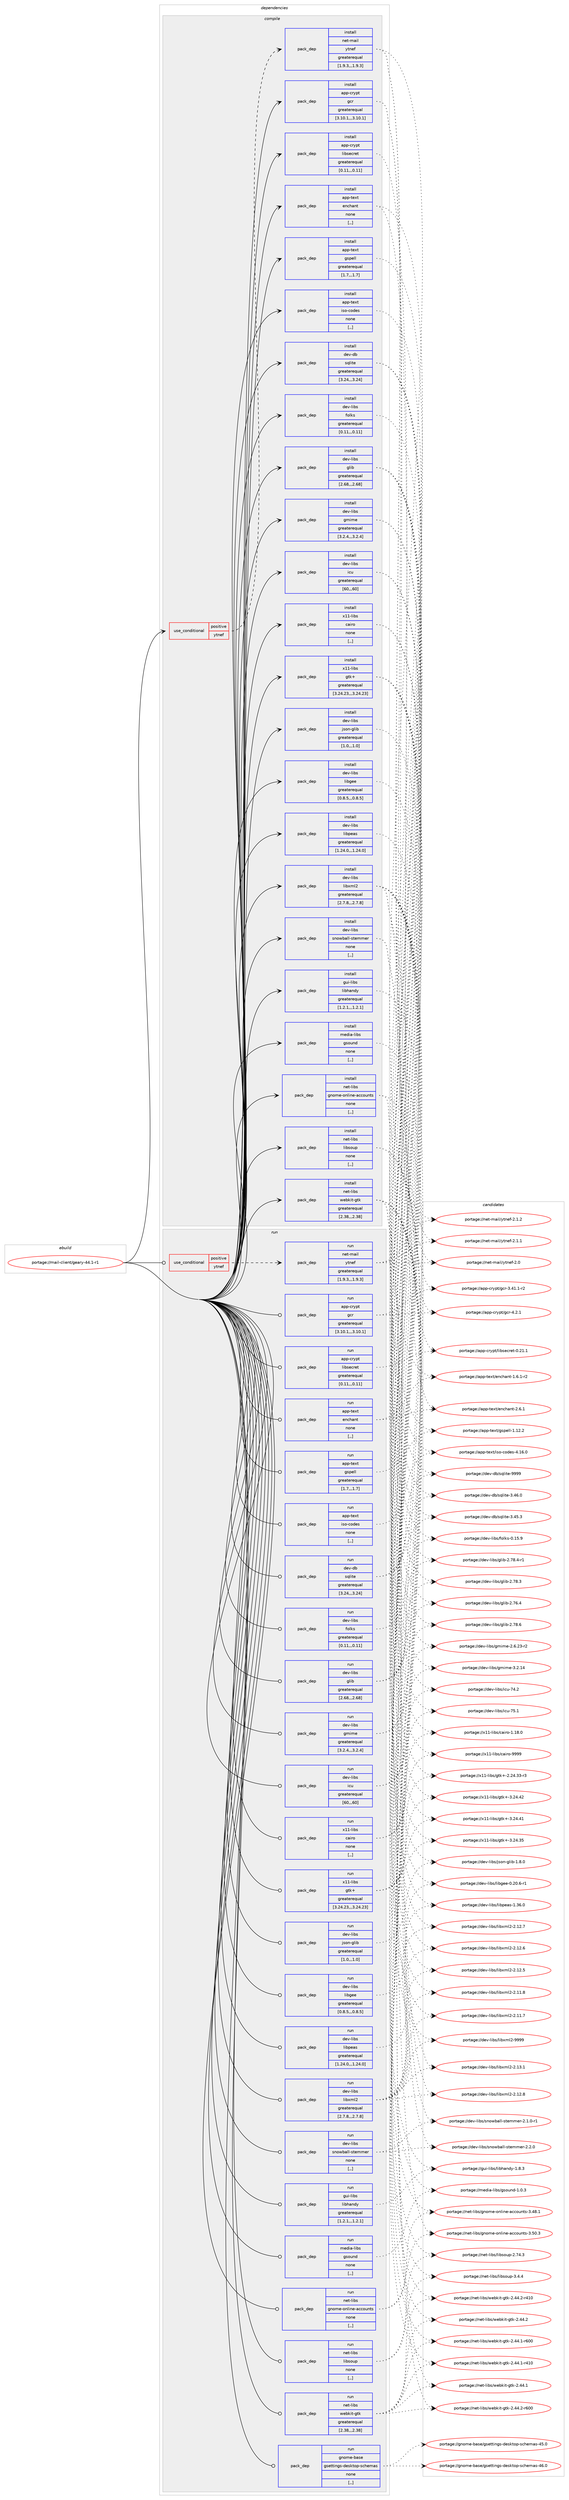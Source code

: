 digraph prolog {

# *************
# Graph options
# *************

newrank=true;
concentrate=true;
compound=true;
graph [rankdir=LR,fontname=Helvetica,fontsize=10,ranksep=1.5];#, ranksep=2.5, nodesep=0.2];
edge  [arrowhead=vee];
node  [fontname=Helvetica,fontsize=10];

# **********
# The ebuild
# **********

subgraph cluster_leftcol {
color=gray;
label=<<i>ebuild</i>>;
id [label="portage://mail-client/geary-44.1-r1", color=red, width=4, href="../mail-client/geary-44.1-r1.svg"];
}

# ****************
# The dependencies
# ****************

subgraph cluster_midcol {
color=gray;
label=<<i>dependencies</i>>;
subgraph cluster_compile {
fillcolor="#eeeeee";
style=filled;
label=<<i>compile</i>>;
subgraph cond69453 {
dependency276670 [label=<<TABLE BORDER="0" CELLBORDER="1" CELLSPACING="0" CELLPADDING="4"><TR><TD ROWSPAN="3" CELLPADDING="10">use_conditional</TD></TR><TR><TD>positive</TD></TR><TR><TD>ytnef</TD></TR></TABLE>>, shape=none, color=red];
subgraph pack204999 {
dependency276671 [label=<<TABLE BORDER="0" CELLBORDER="1" CELLSPACING="0" CELLPADDING="4" WIDTH="220"><TR><TD ROWSPAN="6" CELLPADDING="30">pack_dep</TD></TR><TR><TD WIDTH="110">install</TD></TR><TR><TD>net-mail</TD></TR><TR><TD>ytnef</TD></TR><TR><TD>greaterequal</TD></TR><TR><TD>[1.9.3,,,1.9.3]</TD></TR></TABLE>>, shape=none, color=blue];
}
dependency276670:e -> dependency276671:w [weight=20,style="dashed",arrowhead="vee"];
}
id:e -> dependency276670:w [weight=20,style="solid",arrowhead="vee"];
subgraph pack205000 {
dependency276672 [label=<<TABLE BORDER="0" CELLBORDER="1" CELLSPACING="0" CELLPADDING="4" WIDTH="220"><TR><TD ROWSPAN="6" CELLPADDING="30">pack_dep</TD></TR><TR><TD WIDTH="110">install</TD></TR><TR><TD>app-crypt</TD></TR><TR><TD>gcr</TD></TR><TR><TD>greaterequal</TD></TR><TR><TD>[3.10.1,,,3.10.1]</TD></TR></TABLE>>, shape=none, color=blue];
}
id:e -> dependency276672:w [weight=20,style="solid",arrowhead="vee"];
subgraph pack205001 {
dependency276673 [label=<<TABLE BORDER="0" CELLBORDER="1" CELLSPACING="0" CELLPADDING="4" WIDTH="220"><TR><TD ROWSPAN="6" CELLPADDING="30">pack_dep</TD></TR><TR><TD WIDTH="110">install</TD></TR><TR><TD>app-crypt</TD></TR><TR><TD>libsecret</TD></TR><TR><TD>greaterequal</TD></TR><TR><TD>[0.11,,,0.11]</TD></TR></TABLE>>, shape=none, color=blue];
}
id:e -> dependency276673:w [weight=20,style="solid",arrowhead="vee"];
subgraph pack205002 {
dependency276674 [label=<<TABLE BORDER="0" CELLBORDER="1" CELLSPACING="0" CELLPADDING="4" WIDTH="220"><TR><TD ROWSPAN="6" CELLPADDING="30">pack_dep</TD></TR><TR><TD WIDTH="110">install</TD></TR><TR><TD>app-text</TD></TR><TR><TD>enchant</TD></TR><TR><TD>none</TD></TR><TR><TD>[,,]</TD></TR></TABLE>>, shape=none, color=blue];
}
id:e -> dependency276674:w [weight=20,style="solid",arrowhead="vee"];
subgraph pack205003 {
dependency276675 [label=<<TABLE BORDER="0" CELLBORDER="1" CELLSPACING="0" CELLPADDING="4" WIDTH="220"><TR><TD ROWSPAN="6" CELLPADDING="30">pack_dep</TD></TR><TR><TD WIDTH="110">install</TD></TR><TR><TD>app-text</TD></TR><TR><TD>gspell</TD></TR><TR><TD>greaterequal</TD></TR><TR><TD>[1.7,,,1.7]</TD></TR></TABLE>>, shape=none, color=blue];
}
id:e -> dependency276675:w [weight=20,style="solid",arrowhead="vee"];
subgraph pack205004 {
dependency276676 [label=<<TABLE BORDER="0" CELLBORDER="1" CELLSPACING="0" CELLPADDING="4" WIDTH="220"><TR><TD ROWSPAN="6" CELLPADDING="30">pack_dep</TD></TR><TR><TD WIDTH="110">install</TD></TR><TR><TD>app-text</TD></TR><TR><TD>iso-codes</TD></TR><TR><TD>none</TD></TR><TR><TD>[,,]</TD></TR></TABLE>>, shape=none, color=blue];
}
id:e -> dependency276676:w [weight=20,style="solid",arrowhead="vee"];
subgraph pack205005 {
dependency276677 [label=<<TABLE BORDER="0" CELLBORDER="1" CELLSPACING="0" CELLPADDING="4" WIDTH="220"><TR><TD ROWSPAN="6" CELLPADDING="30">pack_dep</TD></TR><TR><TD WIDTH="110">install</TD></TR><TR><TD>dev-db</TD></TR><TR><TD>sqlite</TD></TR><TR><TD>greaterequal</TD></TR><TR><TD>[3.24,,,3.24]</TD></TR></TABLE>>, shape=none, color=blue];
}
id:e -> dependency276677:w [weight=20,style="solid",arrowhead="vee"];
subgraph pack205006 {
dependency276678 [label=<<TABLE BORDER="0" CELLBORDER="1" CELLSPACING="0" CELLPADDING="4" WIDTH="220"><TR><TD ROWSPAN="6" CELLPADDING="30">pack_dep</TD></TR><TR><TD WIDTH="110">install</TD></TR><TR><TD>dev-libs</TD></TR><TR><TD>folks</TD></TR><TR><TD>greaterequal</TD></TR><TR><TD>[0.11,,,0.11]</TD></TR></TABLE>>, shape=none, color=blue];
}
id:e -> dependency276678:w [weight=20,style="solid",arrowhead="vee"];
subgraph pack205007 {
dependency276679 [label=<<TABLE BORDER="0" CELLBORDER="1" CELLSPACING="0" CELLPADDING="4" WIDTH="220"><TR><TD ROWSPAN="6" CELLPADDING="30">pack_dep</TD></TR><TR><TD WIDTH="110">install</TD></TR><TR><TD>dev-libs</TD></TR><TR><TD>glib</TD></TR><TR><TD>greaterequal</TD></TR><TR><TD>[2.68,,,2.68]</TD></TR></TABLE>>, shape=none, color=blue];
}
id:e -> dependency276679:w [weight=20,style="solid",arrowhead="vee"];
subgraph pack205008 {
dependency276680 [label=<<TABLE BORDER="0" CELLBORDER="1" CELLSPACING="0" CELLPADDING="4" WIDTH="220"><TR><TD ROWSPAN="6" CELLPADDING="30">pack_dep</TD></TR><TR><TD WIDTH="110">install</TD></TR><TR><TD>dev-libs</TD></TR><TR><TD>gmime</TD></TR><TR><TD>greaterequal</TD></TR><TR><TD>[3.2.4,,,3.2.4]</TD></TR></TABLE>>, shape=none, color=blue];
}
id:e -> dependency276680:w [weight=20,style="solid",arrowhead="vee"];
subgraph pack205009 {
dependency276681 [label=<<TABLE BORDER="0" CELLBORDER="1" CELLSPACING="0" CELLPADDING="4" WIDTH="220"><TR><TD ROWSPAN="6" CELLPADDING="30">pack_dep</TD></TR><TR><TD WIDTH="110">install</TD></TR><TR><TD>dev-libs</TD></TR><TR><TD>icu</TD></TR><TR><TD>greaterequal</TD></TR><TR><TD>[60,,,60]</TD></TR></TABLE>>, shape=none, color=blue];
}
id:e -> dependency276681:w [weight=20,style="solid",arrowhead="vee"];
subgraph pack205010 {
dependency276682 [label=<<TABLE BORDER="0" CELLBORDER="1" CELLSPACING="0" CELLPADDING="4" WIDTH="220"><TR><TD ROWSPAN="6" CELLPADDING="30">pack_dep</TD></TR><TR><TD WIDTH="110">install</TD></TR><TR><TD>dev-libs</TD></TR><TR><TD>json-glib</TD></TR><TR><TD>greaterequal</TD></TR><TR><TD>[1.0,,,1.0]</TD></TR></TABLE>>, shape=none, color=blue];
}
id:e -> dependency276682:w [weight=20,style="solid",arrowhead="vee"];
subgraph pack205011 {
dependency276683 [label=<<TABLE BORDER="0" CELLBORDER="1" CELLSPACING="0" CELLPADDING="4" WIDTH="220"><TR><TD ROWSPAN="6" CELLPADDING="30">pack_dep</TD></TR><TR><TD WIDTH="110">install</TD></TR><TR><TD>dev-libs</TD></TR><TR><TD>libgee</TD></TR><TR><TD>greaterequal</TD></TR><TR><TD>[0.8.5,,,0.8.5]</TD></TR></TABLE>>, shape=none, color=blue];
}
id:e -> dependency276683:w [weight=20,style="solid",arrowhead="vee"];
subgraph pack205012 {
dependency276684 [label=<<TABLE BORDER="0" CELLBORDER="1" CELLSPACING="0" CELLPADDING="4" WIDTH="220"><TR><TD ROWSPAN="6" CELLPADDING="30">pack_dep</TD></TR><TR><TD WIDTH="110">install</TD></TR><TR><TD>dev-libs</TD></TR><TR><TD>libpeas</TD></TR><TR><TD>greaterequal</TD></TR><TR><TD>[1.24.0,,,1.24.0]</TD></TR></TABLE>>, shape=none, color=blue];
}
id:e -> dependency276684:w [weight=20,style="solid",arrowhead="vee"];
subgraph pack205013 {
dependency276685 [label=<<TABLE BORDER="0" CELLBORDER="1" CELLSPACING="0" CELLPADDING="4" WIDTH="220"><TR><TD ROWSPAN="6" CELLPADDING="30">pack_dep</TD></TR><TR><TD WIDTH="110">install</TD></TR><TR><TD>dev-libs</TD></TR><TR><TD>libxml2</TD></TR><TR><TD>greaterequal</TD></TR><TR><TD>[2.7.8,,,2.7.8]</TD></TR></TABLE>>, shape=none, color=blue];
}
id:e -> dependency276685:w [weight=20,style="solid",arrowhead="vee"];
subgraph pack205014 {
dependency276686 [label=<<TABLE BORDER="0" CELLBORDER="1" CELLSPACING="0" CELLPADDING="4" WIDTH="220"><TR><TD ROWSPAN="6" CELLPADDING="30">pack_dep</TD></TR><TR><TD WIDTH="110">install</TD></TR><TR><TD>dev-libs</TD></TR><TR><TD>snowball-stemmer</TD></TR><TR><TD>none</TD></TR><TR><TD>[,,]</TD></TR></TABLE>>, shape=none, color=blue];
}
id:e -> dependency276686:w [weight=20,style="solid",arrowhead="vee"];
subgraph pack205015 {
dependency276687 [label=<<TABLE BORDER="0" CELLBORDER="1" CELLSPACING="0" CELLPADDING="4" WIDTH="220"><TR><TD ROWSPAN="6" CELLPADDING="30">pack_dep</TD></TR><TR><TD WIDTH="110">install</TD></TR><TR><TD>gui-libs</TD></TR><TR><TD>libhandy</TD></TR><TR><TD>greaterequal</TD></TR><TR><TD>[1.2.1,,,1.2.1]</TD></TR></TABLE>>, shape=none, color=blue];
}
id:e -> dependency276687:w [weight=20,style="solid",arrowhead="vee"];
subgraph pack205016 {
dependency276688 [label=<<TABLE BORDER="0" CELLBORDER="1" CELLSPACING="0" CELLPADDING="4" WIDTH="220"><TR><TD ROWSPAN="6" CELLPADDING="30">pack_dep</TD></TR><TR><TD WIDTH="110">install</TD></TR><TR><TD>media-libs</TD></TR><TR><TD>gsound</TD></TR><TR><TD>none</TD></TR><TR><TD>[,,]</TD></TR></TABLE>>, shape=none, color=blue];
}
id:e -> dependency276688:w [weight=20,style="solid",arrowhead="vee"];
subgraph pack205017 {
dependency276689 [label=<<TABLE BORDER="0" CELLBORDER="1" CELLSPACING="0" CELLPADDING="4" WIDTH="220"><TR><TD ROWSPAN="6" CELLPADDING="30">pack_dep</TD></TR><TR><TD WIDTH="110">install</TD></TR><TR><TD>net-libs</TD></TR><TR><TD>gnome-online-accounts</TD></TR><TR><TD>none</TD></TR><TR><TD>[,,]</TD></TR></TABLE>>, shape=none, color=blue];
}
id:e -> dependency276689:w [weight=20,style="solid",arrowhead="vee"];
subgraph pack205018 {
dependency276690 [label=<<TABLE BORDER="0" CELLBORDER="1" CELLSPACING="0" CELLPADDING="4" WIDTH="220"><TR><TD ROWSPAN="6" CELLPADDING="30">pack_dep</TD></TR><TR><TD WIDTH="110">install</TD></TR><TR><TD>net-libs</TD></TR><TR><TD>libsoup</TD></TR><TR><TD>none</TD></TR><TR><TD>[,,]</TD></TR></TABLE>>, shape=none, color=blue];
}
id:e -> dependency276690:w [weight=20,style="solid",arrowhead="vee"];
subgraph pack205019 {
dependency276691 [label=<<TABLE BORDER="0" CELLBORDER="1" CELLSPACING="0" CELLPADDING="4" WIDTH="220"><TR><TD ROWSPAN="6" CELLPADDING="30">pack_dep</TD></TR><TR><TD WIDTH="110">install</TD></TR><TR><TD>net-libs</TD></TR><TR><TD>webkit-gtk</TD></TR><TR><TD>greaterequal</TD></TR><TR><TD>[2.38,,,2.38]</TD></TR></TABLE>>, shape=none, color=blue];
}
id:e -> dependency276691:w [weight=20,style="solid",arrowhead="vee"];
subgraph pack205020 {
dependency276692 [label=<<TABLE BORDER="0" CELLBORDER="1" CELLSPACING="0" CELLPADDING="4" WIDTH="220"><TR><TD ROWSPAN="6" CELLPADDING="30">pack_dep</TD></TR><TR><TD WIDTH="110">install</TD></TR><TR><TD>x11-libs</TD></TR><TR><TD>cairo</TD></TR><TR><TD>none</TD></TR><TR><TD>[,,]</TD></TR></TABLE>>, shape=none, color=blue];
}
id:e -> dependency276692:w [weight=20,style="solid",arrowhead="vee"];
subgraph pack205021 {
dependency276693 [label=<<TABLE BORDER="0" CELLBORDER="1" CELLSPACING="0" CELLPADDING="4" WIDTH="220"><TR><TD ROWSPAN="6" CELLPADDING="30">pack_dep</TD></TR><TR><TD WIDTH="110">install</TD></TR><TR><TD>x11-libs</TD></TR><TR><TD>gtk+</TD></TR><TR><TD>greaterequal</TD></TR><TR><TD>[3.24.23,,,3.24.23]</TD></TR></TABLE>>, shape=none, color=blue];
}
id:e -> dependency276693:w [weight=20,style="solid",arrowhead="vee"];
}
subgraph cluster_compileandrun {
fillcolor="#eeeeee";
style=filled;
label=<<i>compile and run</i>>;
}
subgraph cluster_run {
fillcolor="#eeeeee";
style=filled;
label=<<i>run</i>>;
subgraph cond69454 {
dependency276694 [label=<<TABLE BORDER="0" CELLBORDER="1" CELLSPACING="0" CELLPADDING="4"><TR><TD ROWSPAN="3" CELLPADDING="10">use_conditional</TD></TR><TR><TD>positive</TD></TR><TR><TD>ytnef</TD></TR></TABLE>>, shape=none, color=red];
subgraph pack205022 {
dependency276695 [label=<<TABLE BORDER="0" CELLBORDER="1" CELLSPACING="0" CELLPADDING="4" WIDTH="220"><TR><TD ROWSPAN="6" CELLPADDING="30">pack_dep</TD></TR><TR><TD WIDTH="110">run</TD></TR><TR><TD>net-mail</TD></TR><TR><TD>ytnef</TD></TR><TR><TD>greaterequal</TD></TR><TR><TD>[1.9.3,,,1.9.3]</TD></TR></TABLE>>, shape=none, color=blue];
}
dependency276694:e -> dependency276695:w [weight=20,style="dashed",arrowhead="vee"];
}
id:e -> dependency276694:w [weight=20,style="solid",arrowhead="odot"];
subgraph pack205023 {
dependency276696 [label=<<TABLE BORDER="0" CELLBORDER="1" CELLSPACING="0" CELLPADDING="4" WIDTH="220"><TR><TD ROWSPAN="6" CELLPADDING="30">pack_dep</TD></TR><TR><TD WIDTH="110">run</TD></TR><TR><TD>app-crypt</TD></TR><TR><TD>gcr</TD></TR><TR><TD>greaterequal</TD></TR><TR><TD>[3.10.1,,,3.10.1]</TD></TR></TABLE>>, shape=none, color=blue];
}
id:e -> dependency276696:w [weight=20,style="solid",arrowhead="odot"];
subgraph pack205024 {
dependency276697 [label=<<TABLE BORDER="0" CELLBORDER="1" CELLSPACING="0" CELLPADDING="4" WIDTH="220"><TR><TD ROWSPAN="6" CELLPADDING="30">pack_dep</TD></TR><TR><TD WIDTH="110">run</TD></TR><TR><TD>app-crypt</TD></TR><TR><TD>libsecret</TD></TR><TR><TD>greaterequal</TD></TR><TR><TD>[0.11,,,0.11]</TD></TR></TABLE>>, shape=none, color=blue];
}
id:e -> dependency276697:w [weight=20,style="solid",arrowhead="odot"];
subgraph pack205025 {
dependency276698 [label=<<TABLE BORDER="0" CELLBORDER="1" CELLSPACING="0" CELLPADDING="4" WIDTH="220"><TR><TD ROWSPAN="6" CELLPADDING="30">pack_dep</TD></TR><TR><TD WIDTH="110">run</TD></TR><TR><TD>app-text</TD></TR><TR><TD>enchant</TD></TR><TR><TD>none</TD></TR><TR><TD>[,,]</TD></TR></TABLE>>, shape=none, color=blue];
}
id:e -> dependency276698:w [weight=20,style="solid",arrowhead="odot"];
subgraph pack205026 {
dependency276699 [label=<<TABLE BORDER="0" CELLBORDER="1" CELLSPACING="0" CELLPADDING="4" WIDTH="220"><TR><TD ROWSPAN="6" CELLPADDING="30">pack_dep</TD></TR><TR><TD WIDTH="110">run</TD></TR><TR><TD>app-text</TD></TR><TR><TD>gspell</TD></TR><TR><TD>greaterequal</TD></TR><TR><TD>[1.7,,,1.7]</TD></TR></TABLE>>, shape=none, color=blue];
}
id:e -> dependency276699:w [weight=20,style="solid",arrowhead="odot"];
subgraph pack205027 {
dependency276700 [label=<<TABLE BORDER="0" CELLBORDER="1" CELLSPACING="0" CELLPADDING="4" WIDTH="220"><TR><TD ROWSPAN="6" CELLPADDING="30">pack_dep</TD></TR><TR><TD WIDTH="110">run</TD></TR><TR><TD>app-text</TD></TR><TR><TD>iso-codes</TD></TR><TR><TD>none</TD></TR><TR><TD>[,,]</TD></TR></TABLE>>, shape=none, color=blue];
}
id:e -> dependency276700:w [weight=20,style="solid",arrowhead="odot"];
subgraph pack205028 {
dependency276701 [label=<<TABLE BORDER="0" CELLBORDER="1" CELLSPACING="0" CELLPADDING="4" WIDTH="220"><TR><TD ROWSPAN="6" CELLPADDING="30">pack_dep</TD></TR><TR><TD WIDTH="110">run</TD></TR><TR><TD>dev-db</TD></TR><TR><TD>sqlite</TD></TR><TR><TD>greaterequal</TD></TR><TR><TD>[3.24,,,3.24]</TD></TR></TABLE>>, shape=none, color=blue];
}
id:e -> dependency276701:w [weight=20,style="solid",arrowhead="odot"];
subgraph pack205029 {
dependency276702 [label=<<TABLE BORDER="0" CELLBORDER="1" CELLSPACING="0" CELLPADDING="4" WIDTH="220"><TR><TD ROWSPAN="6" CELLPADDING="30">pack_dep</TD></TR><TR><TD WIDTH="110">run</TD></TR><TR><TD>dev-libs</TD></TR><TR><TD>folks</TD></TR><TR><TD>greaterequal</TD></TR><TR><TD>[0.11,,,0.11]</TD></TR></TABLE>>, shape=none, color=blue];
}
id:e -> dependency276702:w [weight=20,style="solid",arrowhead="odot"];
subgraph pack205030 {
dependency276703 [label=<<TABLE BORDER="0" CELLBORDER="1" CELLSPACING="0" CELLPADDING="4" WIDTH="220"><TR><TD ROWSPAN="6" CELLPADDING="30">pack_dep</TD></TR><TR><TD WIDTH="110">run</TD></TR><TR><TD>dev-libs</TD></TR><TR><TD>glib</TD></TR><TR><TD>greaterequal</TD></TR><TR><TD>[2.68,,,2.68]</TD></TR></TABLE>>, shape=none, color=blue];
}
id:e -> dependency276703:w [weight=20,style="solid",arrowhead="odot"];
subgraph pack205031 {
dependency276704 [label=<<TABLE BORDER="0" CELLBORDER="1" CELLSPACING="0" CELLPADDING="4" WIDTH="220"><TR><TD ROWSPAN="6" CELLPADDING="30">pack_dep</TD></TR><TR><TD WIDTH="110">run</TD></TR><TR><TD>dev-libs</TD></TR><TR><TD>gmime</TD></TR><TR><TD>greaterequal</TD></TR><TR><TD>[3.2.4,,,3.2.4]</TD></TR></TABLE>>, shape=none, color=blue];
}
id:e -> dependency276704:w [weight=20,style="solid",arrowhead="odot"];
subgraph pack205032 {
dependency276705 [label=<<TABLE BORDER="0" CELLBORDER="1" CELLSPACING="0" CELLPADDING="4" WIDTH="220"><TR><TD ROWSPAN="6" CELLPADDING="30">pack_dep</TD></TR><TR><TD WIDTH="110">run</TD></TR><TR><TD>dev-libs</TD></TR><TR><TD>icu</TD></TR><TR><TD>greaterequal</TD></TR><TR><TD>[60,,,60]</TD></TR></TABLE>>, shape=none, color=blue];
}
id:e -> dependency276705:w [weight=20,style="solid",arrowhead="odot"];
subgraph pack205033 {
dependency276706 [label=<<TABLE BORDER="0" CELLBORDER="1" CELLSPACING="0" CELLPADDING="4" WIDTH="220"><TR><TD ROWSPAN="6" CELLPADDING="30">pack_dep</TD></TR><TR><TD WIDTH="110">run</TD></TR><TR><TD>dev-libs</TD></TR><TR><TD>json-glib</TD></TR><TR><TD>greaterequal</TD></TR><TR><TD>[1.0,,,1.0]</TD></TR></TABLE>>, shape=none, color=blue];
}
id:e -> dependency276706:w [weight=20,style="solid",arrowhead="odot"];
subgraph pack205034 {
dependency276707 [label=<<TABLE BORDER="0" CELLBORDER="1" CELLSPACING="0" CELLPADDING="4" WIDTH="220"><TR><TD ROWSPAN="6" CELLPADDING="30">pack_dep</TD></TR><TR><TD WIDTH="110">run</TD></TR><TR><TD>dev-libs</TD></TR><TR><TD>libgee</TD></TR><TR><TD>greaterequal</TD></TR><TR><TD>[0.8.5,,,0.8.5]</TD></TR></TABLE>>, shape=none, color=blue];
}
id:e -> dependency276707:w [weight=20,style="solid",arrowhead="odot"];
subgraph pack205035 {
dependency276708 [label=<<TABLE BORDER="0" CELLBORDER="1" CELLSPACING="0" CELLPADDING="4" WIDTH="220"><TR><TD ROWSPAN="6" CELLPADDING="30">pack_dep</TD></TR><TR><TD WIDTH="110">run</TD></TR><TR><TD>dev-libs</TD></TR><TR><TD>libpeas</TD></TR><TR><TD>greaterequal</TD></TR><TR><TD>[1.24.0,,,1.24.0]</TD></TR></TABLE>>, shape=none, color=blue];
}
id:e -> dependency276708:w [weight=20,style="solid",arrowhead="odot"];
subgraph pack205036 {
dependency276709 [label=<<TABLE BORDER="0" CELLBORDER="1" CELLSPACING="0" CELLPADDING="4" WIDTH="220"><TR><TD ROWSPAN="6" CELLPADDING="30">pack_dep</TD></TR><TR><TD WIDTH="110">run</TD></TR><TR><TD>dev-libs</TD></TR><TR><TD>libxml2</TD></TR><TR><TD>greaterequal</TD></TR><TR><TD>[2.7.8,,,2.7.8]</TD></TR></TABLE>>, shape=none, color=blue];
}
id:e -> dependency276709:w [weight=20,style="solid",arrowhead="odot"];
subgraph pack205037 {
dependency276710 [label=<<TABLE BORDER="0" CELLBORDER="1" CELLSPACING="0" CELLPADDING="4" WIDTH="220"><TR><TD ROWSPAN="6" CELLPADDING="30">pack_dep</TD></TR><TR><TD WIDTH="110">run</TD></TR><TR><TD>dev-libs</TD></TR><TR><TD>snowball-stemmer</TD></TR><TR><TD>none</TD></TR><TR><TD>[,,]</TD></TR></TABLE>>, shape=none, color=blue];
}
id:e -> dependency276710:w [weight=20,style="solid",arrowhead="odot"];
subgraph pack205038 {
dependency276711 [label=<<TABLE BORDER="0" CELLBORDER="1" CELLSPACING="0" CELLPADDING="4" WIDTH="220"><TR><TD ROWSPAN="6" CELLPADDING="30">pack_dep</TD></TR><TR><TD WIDTH="110">run</TD></TR><TR><TD>gnome-base</TD></TR><TR><TD>gsettings-desktop-schemas</TD></TR><TR><TD>none</TD></TR><TR><TD>[,,]</TD></TR></TABLE>>, shape=none, color=blue];
}
id:e -> dependency276711:w [weight=20,style="solid",arrowhead="odot"];
subgraph pack205039 {
dependency276712 [label=<<TABLE BORDER="0" CELLBORDER="1" CELLSPACING="0" CELLPADDING="4" WIDTH="220"><TR><TD ROWSPAN="6" CELLPADDING="30">pack_dep</TD></TR><TR><TD WIDTH="110">run</TD></TR><TR><TD>gui-libs</TD></TR><TR><TD>libhandy</TD></TR><TR><TD>greaterequal</TD></TR><TR><TD>[1.2.1,,,1.2.1]</TD></TR></TABLE>>, shape=none, color=blue];
}
id:e -> dependency276712:w [weight=20,style="solid",arrowhead="odot"];
subgraph pack205040 {
dependency276713 [label=<<TABLE BORDER="0" CELLBORDER="1" CELLSPACING="0" CELLPADDING="4" WIDTH="220"><TR><TD ROWSPAN="6" CELLPADDING="30">pack_dep</TD></TR><TR><TD WIDTH="110">run</TD></TR><TR><TD>media-libs</TD></TR><TR><TD>gsound</TD></TR><TR><TD>none</TD></TR><TR><TD>[,,]</TD></TR></TABLE>>, shape=none, color=blue];
}
id:e -> dependency276713:w [weight=20,style="solid",arrowhead="odot"];
subgraph pack205041 {
dependency276714 [label=<<TABLE BORDER="0" CELLBORDER="1" CELLSPACING="0" CELLPADDING="4" WIDTH="220"><TR><TD ROWSPAN="6" CELLPADDING="30">pack_dep</TD></TR><TR><TD WIDTH="110">run</TD></TR><TR><TD>net-libs</TD></TR><TR><TD>gnome-online-accounts</TD></TR><TR><TD>none</TD></TR><TR><TD>[,,]</TD></TR></TABLE>>, shape=none, color=blue];
}
id:e -> dependency276714:w [weight=20,style="solid",arrowhead="odot"];
subgraph pack205042 {
dependency276715 [label=<<TABLE BORDER="0" CELLBORDER="1" CELLSPACING="0" CELLPADDING="4" WIDTH="220"><TR><TD ROWSPAN="6" CELLPADDING="30">pack_dep</TD></TR><TR><TD WIDTH="110">run</TD></TR><TR><TD>net-libs</TD></TR><TR><TD>libsoup</TD></TR><TR><TD>none</TD></TR><TR><TD>[,,]</TD></TR></TABLE>>, shape=none, color=blue];
}
id:e -> dependency276715:w [weight=20,style="solid",arrowhead="odot"];
subgraph pack205043 {
dependency276716 [label=<<TABLE BORDER="0" CELLBORDER="1" CELLSPACING="0" CELLPADDING="4" WIDTH="220"><TR><TD ROWSPAN="6" CELLPADDING="30">pack_dep</TD></TR><TR><TD WIDTH="110">run</TD></TR><TR><TD>net-libs</TD></TR><TR><TD>webkit-gtk</TD></TR><TR><TD>greaterequal</TD></TR><TR><TD>[2.38,,,2.38]</TD></TR></TABLE>>, shape=none, color=blue];
}
id:e -> dependency276716:w [weight=20,style="solid",arrowhead="odot"];
subgraph pack205044 {
dependency276717 [label=<<TABLE BORDER="0" CELLBORDER="1" CELLSPACING="0" CELLPADDING="4" WIDTH="220"><TR><TD ROWSPAN="6" CELLPADDING="30">pack_dep</TD></TR><TR><TD WIDTH="110">run</TD></TR><TR><TD>x11-libs</TD></TR><TR><TD>cairo</TD></TR><TR><TD>none</TD></TR><TR><TD>[,,]</TD></TR></TABLE>>, shape=none, color=blue];
}
id:e -> dependency276717:w [weight=20,style="solid",arrowhead="odot"];
subgraph pack205045 {
dependency276718 [label=<<TABLE BORDER="0" CELLBORDER="1" CELLSPACING="0" CELLPADDING="4" WIDTH="220"><TR><TD ROWSPAN="6" CELLPADDING="30">pack_dep</TD></TR><TR><TD WIDTH="110">run</TD></TR><TR><TD>x11-libs</TD></TR><TR><TD>gtk+</TD></TR><TR><TD>greaterequal</TD></TR><TR><TD>[3.24.23,,,3.24.23]</TD></TR></TABLE>>, shape=none, color=blue];
}
id:e -> dependency276718:w [weight=20,style="solid",arrowhead="odot"];
}
}

# **************
# The candidates
# **************

subgraph cluster_choices {
rank=same;
color=gray;
label=<<i>candidates</i>>;

subgraph choice204999 {
color=black;
nodesep=1;
choice110101116451099710510847121116110101102455046494650 [label="portage://net-mail/ytnef-2.1.2", color=red, width=4,href="../net-mail/ytnef-2.1.2.svg"];
choice110101116451099710510847121116110101102455046494649 [label="portage://net-mail/ytnef-2.1.1", color=red, width=4,href="../net-mail/ytnef-2.1.1.svg"];
choice11010111645109971051084712111611010110245504648 [label="portage://net-mail/ytnef-2.0", color=red, width=4,href="../net-mail/ytnef-2.0.svg"];
dependency276671:e -> choice110101116451099710510847121116110101102455046494650:w [style=dotted,weight="100"];
dependency276671:e -> choice110101116451099710510847121116110101102455046494649:w [style=dotted,weight="100"];
dependency276671:e -> choice11010111645109971051084712111611010110245504648:w [style=dotted,weight="100"];
}
subgraph choice205000 {
color=black;
nodesep=1;
choice9711211245991141211121164710399114455246504649 [label="portage://app-crypt/gcr-4.2.1", color=red, width=4,href="../app-crypt/gcr-4.2.1.svg"];
choice9711211245991141211121164710399114455146524946494511450 [label="portage://app-crypt/gcr-3.41.1-r2", color=red, width=4,href="../app-crypt/gcr-3.41.1-r2.svg"];
dependency276672:e -> choice9711211245991141211121164710399114455246504649:w [style=dotted,weight="100"];
dependency276672:e -> choice9711211245991141211121164710399114455146524946494511450:w [style=dotted,weight="100"];
}
subgraph choice205001 {
color=black;
nodesep=1;
choice97112112459911412111211647108105981151019911410111645484650494649 [label="portage://app-crypt/libsecret-0.21.1", color=red, width=4,href="../app-crypt/libsecret-0.21.1.svg"];
dependency276673:e -> choice97112112459911412111211647108105981151019911410111645484650494649:w [style=dotted,weight="100"];
}
subgraph choice205002 {
color=black;
nodesep=1;
choice9711211245116101120116471011109910497110116455046544649 [label="portage://app-text/enchant-2.6.1", color=red, width=4,href="../app-text/enchant-2.6.1.svg"];
choice97112112451161011201164710111099104971101164549465446494511450 [label="portage://app-text/enchant-1.6.1-r2", color=red, width=4,href="../app-text/enchant-1.6.1-r2.svg"];
dependency276674:e -> choice9711211245116101120116471011109910497110116455046544649:w [style=dotted,weight="100"];
dependency276674:e -> choice97112112451161011201164710111099104971101164549465446494511450:w [style=dotted,weight="100"];
}
subgraph choice205003 {
color=black;
nodesep=1;
choice97112112451161011201164710311511210110810845494649504650 [label="portage://app-text/gspell-1.12.2", color=red, width=4,href="../app-text/gspell-1.12.2.svg"];
dependency276675:e -> choice97112112451161011201164710311511210110810845494649504650:w [style=dotted,weight="100"];
}
subgraph choice205004 {
color=black;
nodesep=1;
choice971121124511610112011647105115111459911110010111545524649544648 [label="portage://app-text/iso-codes-4.16.0", color=red, width=4,href="../app-text/iso-codes-4.16.0.svg"];
dependency276676:e -> choice971121124511610112011647105115111459911110010111545524649544648:w [style=dotted,weight="100"];
}
subgraph choice205005 {
color=black;
nodesep=1;
choice1001011184510098471151131081051161014557575757 [label="portage://dev-db/sqlite-9999", color=red, width=4,href="../dev-db/sqlite-9999.svg"];
choice10010111845100984711511310810511610145514652544648 [label="portage://dev-db/sqlite-3.46.0", color=red, width=4,href="../dev-db/sqlite-3.46.0.svg"];
choice10010111845100984711511310810511610145514652534651 [label="portage://dev-db/sqlite-3.45.3", color=red, width=4,href="../dev-db/sqlite-3.45.3.svg"];
dependency276677:e -> choice1001011184510098471151131081051161014557575757:w [style=dotted,weight="100"];
dependency276677:e -> choice10010111845100984711511310810511610145514652544648:w [style=dotted,weight="100"];
dependency276677:e -> choice10010111845100984711511310810511610145514652534651:w [style=dotted,weight="100"];
}
subgraph choice205006 {
color=black;
nodesep=1;
choice10010111845108105981154710211110810711545484649534657 [label="portage://dev-libs/folks-0.15.9", color=red, width=4,href="../dev-libs/folks-0.15.9.svg"];
dependency276678:e -> choice10010111845108105981154710211110810711545484649534657:w [style=dotted,weight="100"];
}
subgraph choice205007 {
color=black;
nodesep=1;
choice1001011184510810598115471031081059845504655564654 [label="portage://dev-libs/glib-2.78.6", color=red, width=4,href="../dev-libs/glib-2.78.6.svg"];
choice10010111845108105981154710310810598455046555646524511449 [label="portage://dev-libs/glib-2.78.4-r1", color=red, width=4,href="../dev-libs/glib-2.78.4-r1.svg"];
choice1001011184510810598115471031081059845504655564651 [label="portage://dev-libs/glib-2.78.3", color=red, width=4,href="../dev-libs/glib-2.78.3.svg"];
choice1001011184510810598115471031081059845504655544652 [label="portage://dev-libs/glib-2.76.4", color=red, width=4,href="../dev-libs/glib-2.76.4.svg"];
dependency276679:e -> choice1001011184510810598115471031081059845504655564654:w [style=dotted,weight="100"];
dependency276679:e -> choice10010111845108105981154710310810598455046555646524511449:w [style=dotted,weight="100"];
dependency276679:e -> choice1001011184510810598115471031081059845504655564651:w [style=dotted,weight="100"];
dependency276679:e -> choice1001011184510810598115471031081059845504655544652:w [style=dotted,weight="100"];
}
subgraph choice205008 {
color=black;
nodesep=1;
choice10010111845108105981154710310910510910145514650464952 [label="portage://dev-libs/gmime-3.2.14", color=red, width=4,href="../dev-libs/gmime-3.2.14.svg"];
choice100101118451081059811547103109105109101455046544650514511450 [label="portage://dev-libs/gmime-2.6.23-r2", color=red, width=4,href="../dev-libs/gmime-2.6.23-r2.svg"];
dependency276680:e -> choice10010111845108105981154710310910510910145514650464952:w [style=dotted,weight="100"];
dependency276680:e -> choice100101118451081059811547103109105109101455046544650514511450:w [style=dotted,weight="100"];
}
subgraph choice205009 {
color=black;
nodesep=1;
choice100101118451081059811547105991174555534649 [label="portage://dev-libs/icu-75.1", color=red, width=4,href="../dev-libs/icu-75.1.svg"];
choice100101118451081059811547105991174555524650 [label="portage://dev-libs/icu-74.2", color=red, width=4,href="../dev-libs/icu-74.2.svg"];
dependency276681:e -> choice100101118451081059811547105991174555534649:w [style=dotted,weight="100"];
dependency276681:e -> choice100101118451081059811547105991174555524650:w [style=dotted,weight="100"];
}
subgraph choice205010 {
color=black;
nodesep=1;
choice1001011184510810598115471061151111104510310810598454946564648 [label="portage://dev-libs/json-glib-1.8.0", color=red, width=4,href="../dev-libs/json-glib-1.8.0.svg"];
dependency276682:e -> choice1001011184510810598115471061151111104510310810598454946564648:w [style=dotted,weight="100"];
}
subgraph choice205011 {
color=black;
nodesep=1;
choice10010111845108105981154710810598103101101454846504846544511449 [label="portage://dev-libs/libgee-0.20.6-r1", color=red, width=4,href="../dev-libs/libgee-0.20.6-r1.svg"];
dependency276683:e -> choice10010111845108105981154710810598103101101454846504846544511449:w [style=dotted,weight="100"];
}
subgraph choice205012 {
color=black;
nodesep=1;
choice100101118451081059811547108105981121019711545494651544648 [label="portage://dev-libs/libpeas-1.36.0", color=red, width=4,href="../dev-libs/libpeas-1.36.0.svg"];
dependency276684:e -> choice100101118451081059811547108105981121019711545494651544648:w [style=dotted,weight="100"];
}
subgraph choice205013 {
color=black;
nodesep=1;
choice10010111845108105981154710810598120109108504557575757 [label="portage://dev-libs/libxml2-9999", color=red, width=4,href="../dev-libs/libxml2-9999.svg"];
choice100101118451081059811547108105981201091085045504649514649 [label="portage://dev-libs/libxml2-2.13.1", color=red, width=4,href="../dev-libs/libxml2-2.13.1.svg"];
choice100101118451081059811547108105981201091085045504649504656 [label="portage://dev-libs/libxml2-2.12.8", color=red, width=4,href="../dev-libs/libxml2-2.12.8.svg"];
choice100101118451081059811547108105981201091085045504649504655 [label="portage://dev-libs/libxml2-2.12.7", color=red, width=4,href="../dev-libs/libxml2-2.12.7.svg"];
choice100101118451081059811547108105981201091085045504649504654 [label="portage://dev-libs/libxml2-2.12.6", color=red, width=4,href="../dev-libs/libxml2-2.12.6.svg"];
choice100101118451081059811547108105981201091085045504649504653 [label="portage://dev-libs/libxml2-2.12.5", color=red, width=4,href="../dev-libs/libxml2-2.12.5.svg"];
choice100101118451081059811547108105981201091085045504649494656 [label="portage://dev-libs/libxml2-2.11.8", color=red, width=4,href="../dev-libs/libxml2-2.11.8.svg"];
choice100101118451081059811547108105981201091085045504649494655 [label="portage://dev-libs/libxml2-2.11.7", color=red, width=4,href="../dev-libs/libxml2-2.11.7.svg"];
dependency276685:e -> choice10010111845108105981154710810598120109108504557575757:w [style=dotted,weight="100"];
dependency276685:e -> choice100101118451081059811547108105981201091085045504649514649:w [style=dotted,weight="100"];
dependency276685:e -> choice100101118451081059811547108105981201091085045504649504656:w [style=dotted,weight="100"];
dependency276685:e -> choice100101118451081059811547108105981201091085045504649504655:w [style=dotted,weight="100"];
dependency276685:e -> choice100101118451081059811547108105981201091085045504649504654:w [style=dotted,weight="100"];
dependency276685:e -> choice100101118451081059811547108105981201091085045504649504653:w [style=dotted,weight="100"];
dependency276685:e -> choice100101118451081059811547108105981201091085045504649494656:w [style=dotted,weight="100"];
dependency276685:e -> choice100101118451081059811547108105981201091085045504649494655:w [style=dotted,weight="100"];
}
subgraph choice205014 {
color=black;
nodesep=1;
choice100101118451081059811547115110111119989710810845115116101109109101114455046504648 [label="portage://dev-libs/snowball-stemmer-2.2.0", color=red, width=4,href="../dev-libs/snowball-stemmer-2.2.0.svg"];
choice1001011184510810598115471151101111199897108108451151161011091091011144550464946484511449 [label="portage://dev-libs/snowball-stemmer-2.1.0-r1", color=red, width=4,href="../dev-libs/snowball-stemmer-2.1.0-r1.svg"];
dependency276686:e -> choice100101118451081059811547115110111119989710810845115116101109109101114455046504648:w [style=dotted,weight="100"];
dependency276686:e -> choice1001011184510810598115471151101111199897108108451151161011091091011144550464946484511449:w [style=dotted,weight="100"];
}
subgraph choice205015 {
color=black;
nodesep=1;
choice1031171054510810598115471081059810497110100121454946564651 [label="portage://gui-libs/libhandy-1.8.3", color=red, width=4,href="../gui-libs/libhandy-1.8.3.svg"];
dependency276687:e -> choice1031171054510810598115471081059810497110100121454946564651:w [style=dotted,weight="100"];
}
subgraph choice205016 {
color=black;
nodesep=1;
choice10910110010597451081059811547103115111117110100454946484651 [label="portage://media-libs/gsound-1.0.3", color=red, width=4,href="../media-libs/gsound-1.0.3.svg"];
dependency276688:e -> choice10910110010597451081059811547103115111117110100454946484651:w [style=dotted,weight="100"];
}
subgraph choice205017 {
color=black;
nodesep=1;
choice110101116451081059811547103110111109101451111101081051101014597999911111711011611545514653484651 [label="portage://net-libs/gnome-online-accounts-3.50.3", color=red, width=4,href="../net-libs/gnome-online-accounts-3.50.3.svg"];
choice110101116451081059811547103110111109101451111101081051101014597999911111711011611545514652564649 [label="portage://net-libs/gnome-online-accounts-3.48.1", color=red, width=4,href="../net-libs/gnome-online-accounts-3.48.1.svg"];
dependency276689:e -> choice110101116451081059811547103110111109101451111101081051101014597999911111711011611545514653484651:w [style=dotted,weight="100"];
dependency276689:e -> choice110101116451081059811547103110111109101451111101081051101014597999911111711011611545514652564649:w [style=dotted,weight="100"];
}
subgraph choice205018 {
color=black;
nodesep=1;
choice11010111645108105981154710810598115111117112455146524652 [label="portage://net-libs/libsoup-3.4.4", color=red, width=4,href="../net-libs/libsoup-3.4.4.svg"];
choice1101011164510810598115471081059811511111711245504655524651 [label="portage://net-libs/libsoup-2.74.3", color=red, width=4,href="../net-libs/libsoup-2.74.3.svg"];
dependency276690:e -> choice11010111645108105981154710810598115111117112455146524652:w [style=dotted,weight="100"];
dependency276690:e -> choice1101011164510810598115471081059811511111711245504655524651:w [style=dotted,weight="100"];
}
subgraph choice205019 {
color=black;
nodesep=1;
choice11010111645108105981154711910198107105116451031161074550465252465045114544848 [label="portage://net-libs/webkit-gtk-2.44.2-r600", color=red, width=4,href="../net-libs/webkit-gtk-2.44.2-r600.svg"];
choice11010111645108105981154711910198107105116451031161074550465252465045114524948 [label="portage://net-libs/webkit-gtk-2.44.2-r410", color=red, width=4,href="../net-libs/webkit-gtk-2.44.2-r410.svg"];
choice110101116451081059811547119101981071051164510311610745504652524650 [label="portage://net-libs/webkit-gtk-2.44.2", color=red, width=4,href="../net-libs/webkit-gtk-2.44.2.svg"];
choice11010111645108105981154711910198107105116451031161074550465252464945114544848 [label="portage://net-libs/webkit-gtk-2.44.1-r600", color=red, width=4,href="../net-libs/webkit-gtk-2.44.1-r600.svg"];
choice11010111645108105981154711910198107105116451031161074550465252464945114524948 [label="portage://net-libs/webkit-gtk-2.44.1-r410", color=red, width=4,href="../net-libs/webkit-gtk-2.44.1-r410.svg"];
choice110101116451081059811547119101981071051164510311610745504652524649 [label="portage://net-libs/webkit-gtk-2.44.1", color=red, width=4,href="../net-libs/webkit-gtk-2.44.1.svg"];
dependency276691:e -> choice11010111645108105981154711910198107105116451031161074550465252465045114544848:w [style=dotted,weight="100"];
dependency276691:e -> choice11010111645108105981154711910198107105116451031161074550465252465045114524948:w [style=dotted,weight="100"];
dependency276691:e -> choice110101116451081059811547119101981071051164510311610745504652524650:w [style=dotted,weight="100"];
dependency276691:e -> choice11010111645108105981154711910198107105116451031161074550465252464945114544848:w [style=dotted,weight="100"];
dependency276691:e -> choice11010111645108105981154711910198107105116451031161074550465252464945114524948:w [style=dotted,weight="100"];
dependency276691:e -> choice110101116451081059811547119101981071051164510311610745504652524649:w [style=dotted,weight="100"];
}
subgraph choice205020 {
color=black;
nodesep=1;
choice120494945108105981154799971051141114557575757 [label="portage://x11-libs/cairo-9999", color=red, width=4,href="../x11-libs/cairo-9999.svg"];
choice1204949451081059811547999710511411145494649564648 [label="portage://x11-libs/cairo-1.18.0", color=red, width=4,href="../x11-libs/cairo-1.18.0.svg"];
dependency276692:e -> choice120494945108105981154799971051141114557575757:w [style=dotted,weight="100"];
dependency276692:e -> choice1204949451081059811547999710511411145494649564648:w [style=dotted,weight="100"];
}
subgraph choice205021 {
color=black;
nodesep=1;
choice1204949451081059811547103116107434551465052465250 [label="portage://x11-libs/gtk+-3.24.42", color=red, width=4,href="../x11-libs/gtk+-3.24.42.svg"];
choice1204949451081059811547103116107434551465052465249 [label="portage://x11-libs/gtk+-3.24.41", color=red, width=4,href="../x11-libs/gtk+-3.24.41.svg"];
choice1204949451081059811547103116107434551465052465153 [label="portage://x11-libs/gtk+-3.24.35", color=red, width=4,href="../x11-libs/gtk+-3.24.35.svg"];
choice12049494510810598115471031161074345504650524651514511451 [label="portage://x11-libs/gtk+-2.24.33-r3", color=red, width=4,href="../x11-libs/gtk+-2.24.33-r3.svg"];
dependency276693:e -> choice1204949451081059811547103116107434551465052465250:w [style=dotted,weight="100"];
dependency276693:e -> choice1204949451081059811547103116107434551465052465249:w [style=dotted,weight="100"];
dependency276693:e -> choice1204949451081059811547103116107434551465052465153:w [style=dotted,weight="100"];
dependency276693:e -> choice12049494510810598115471031161074345504650524651514511451:w [style=dotted,weight="100"];
}
subgraph choice205022 {
color=black;
nodesep=1;
choice110101116451099710510847121116110101102455046494650 [label="portage://net-mail/ytnef-2.1.2", color=red, width=4,href="../net-mail/ytnef-2.1.2.svg"];
choice110101116451099710510847121116110101102455046494649 [label="portage://net-mail/ytnef-2.1.1", color=red, width=4,href="../net-mail/ytnef-2.1.1.svg"];
choice11010111645109971051084712111611010110245504648 [label="portage://net-mail/ytnef-2.0", color=red, width=4,href="../net-mail/ytnef-2.0.svg"];
dependency276695:e -> choice110101116451099710510847121116110101102455046494650:w [style=dotted,weight="100"];
dependency276695:e -> choice110101116451099710510847121116110101102455046494649:w [style=dotted,weight="100"];
dependency276695:e -> choice11010111645109971051084712111611010110245504648:w [style=dotted,weight="100"];
}
subgraph choice205023 {
color=black;
nodesep=1;
choice9711211245991141211121164710399114455246504649 [label="portage://app-crypt/gcr-4.2.1", color=red, width=4,href="../app-crypt/gcr-4.2.1.svg"];
choice9711211245991141211121164710399114455146524946494511450 [label="portage://app-crypt/gcr-3.41.1-r2", color=red, width=4,href="../app-crypt/gcr-3.41.1-r2.svg"];
dependency276696:e -> choice9711211245991141211121164710399114455246504649:w [style=dotted,weight="100"];
dependency276696:e -> choice9711211245991141211121164710399114455146524946494511450:w [style=dotted,weight="100"];
}
subgraph choice205024 {
color=black;
nodesep=1;
choice97112112459911412111211647108105981151019911410111645484650494649 [label="portage://app-crypt/libsecret-0.21.1", color=red, width=4,href="../app-crypt/libsecret-0.21.1.svg"];
dependency276697:e -> choice97112112459911412111211647108105981151019911410111645484650494649:w [style=dotted,weight="100"];
}
subgraph choice205025 {
color=black;
nodesep=1;
choice9711211245116101120116471011109910497110116455046544649 [label="portage://app-text/enchant-2.6.1", color=red, width=4,href="../app-text/enchant-2.6.1.svg"];
choice97112112451161011201164710111099104971101164549465446494511450 [label="portage://app-text/enchant-1.6.1-r2", color=red, width=4,href="../app-text/enchant-1.6.1-r2.svg"];
dependency276698:e -> choice9711211245116101120116471011109910497110116455046544649:w [style=dotted,weight="100"];
dependency276698:e -> choice97112112451161011201164710111099104971101164549465446494511450:w [style=dotted,weight="100"];
}
subgraph choice205026 {
color=black;
nodesep=1;
choice97112112451161011201164710311511210110810845494649504650 [label="portage://app-text/gspell-1.12.2", color=red, width=4,href="../app-text/gspell-1.12.2.svg"];
dependency276699:e -> choice97112112451161011201164710311511210110810845494649504650:w [style=dotted,weight="100"];
}
subgraph choice205027 {
color=black;
nodesep=1;
choice971121124511610112011647105115111459911110010111545524649544648 [label="portage://app-text/iso-codes-4.16.0", color=red, width=4,href="../app-text/iso-codes-4.16.0.svg"];
dependency276700:e -> choice971121124511610112011647105115111459911110010111545524649544648:w [style=dotted,weight="100"];
}
subgraph choice205028 {
color=black;
nodesep=1;
choice1001011184510098471151131081051161014557575757 [label="portage://dev-db/sqlite-9999", color=red, width=4,href="../dev-db/sqlite-9999.svg"];
choice10010111845100984711511310810511610145514652544648 [label="portage://dev-db/sqlite-3.46.0", color=red, width=4,href="../dev-db/sqlite-3.46.0.svg"];
choice10010111845100984711511310810511610145514652534651 [label="portage://dev-db/sqlite-3.45.3", color=red, width=4,href="../dev-db/sqlite-3.45.3.svg"];
dependency276701:e -> choice1001011184510098471151131081051161014557575757:w [style=dotted,weight="100"];
dependency276701:e -> choice10010111845100984711511310810511610145514652544648:w [style=dotted,weight="100"];
dependency276701:e -> choice10010111845100984711511310810511610145514652534651:w [style=dotted,weight="100"];
}
subgraph choice205029 {
color=black;
nodesep=1;
choice10010111845108105981154710211110810711545484649534657 [label="portage://dev-libs/folks-0.15.9", color=red, width=4,href="../dev-libs/folks-0.15.9.svg"];
dependency276702:e -> choice10010111845108105981154710211110810711545484649534657:w [style=dotted,weight="100"];
}
subgraph choice205030 {
color=black;
nodesep=1;
choice1001011184510810598115471031081059845504655564654 [label="portage://dev-libs/glib-2.78.6", color=red, width=4,href="../dev-libs/glib-2.78.6.svg"];
choice10010111845108105981154710310810598455046555646524511449 [label="portage://dev-libs/glib-2.78.4-r1", color=red, width=4,href="../dev-libs/glib-2.78.4-r1.svg"];
choice1001011184510810598115471031081059845504655564651 [label="portage://dev-libs/glib-2.78.3", color=red, width=4,href="../dev-libs/glib-2.78.3.svg"];
choice1001011184510810598115471031081059845504655544652 [label="portage://dev-libs/glib-2.76.4", color=red, width=4,href="../dev-libs/glib-2.76.4.svg"];
dependency276703:e -> choice1001011184510810598115471031081059845504655564654:w [style=dotted,weight="100"];
dependency276703:e -> choice10010111845108105981154710310810598455046555646524511449:w [style=dotted,weight="100"];
dependency276703:e -> choice1001011184510810598115471031081059845504655564651:w [style=dotted,weight="100"];
dependency276703:e -> choice1001011184510810598115471031081059845504655544652:w [style=dotted,weight="100"];
}
subgraph choice205031 {
color=black;
nodesep=1;
choice10010111845108105981154710310910510910145514650464952 [label="portage://dev-libs/gmime-3.2.14", color=red, width=4,href="../dev-libs/gmime-3.2.14.svg"];
choice100101118451081059811547103109105109101455046544650514511450 [label="portage://dev-libs/gmime-2.6.23-r2", color=red, width=4,href="../dev-libs/gmime-2.6.23-r2.svg"];
dependency276704:e -> choice10010111845108105981154710310910510910145514650464952:w [style=dotted,weight="100"];
dependency276704:e -> choice100101118451081059811547103109105109101455046544650514511450:w [style=dotted,weight="100"];
}
subgraph choice205032 {
color=black;
nodesep=1;
choice100101118451081059811547105991174555534649 [label="portage://dev-libs/icu-75.1", color=red, width=4,href="../dev-libs/icu-75.1.svg"];
choice100101118451081059811547105991174555524650 [label="portage://dev-libs/icu-74.2", color=red, width=4,href="../dev-libs/icu-74.2.svg"];
dependency276705:e -> choice100101118451081059811547105991174555534649:w [style=dotted,weight="100"];
dependency276705:e -> choice100101118451081059811547105991174555524650:w [style=dotted,weight="100"];
}
subgraph choice205033 {
color=black;
nodesep=1;
choice1001011184510810598115471061151111104510310810598454946564648 [label="portage://dev-libs/json-glib-1.8.0", color=red, width=4,href="../dev-libs/json-glib-1.8.0.svg"];
dependency276706:e -> choice1001011184510810598115471061151111104510310810598454946564648:w [style=dotted,weight="100"];
}
subgraph choice205034 {
color=black;
nodesep=1;
choice10010111845108105981154710810598103101101454846504846544511449 [label="portage://dev-libs/libgee-0.20.6-r1", color=red, width=4,href="../dev-libs/libgee-0.20.6-r1.svg"];
dependency276707:e -> choice10010111845108105981154710810598103101101454846504846544511449:w [style=dotted,weight="100"];
}
subgraph choice205035 {
color=black;
nodesep=1;
choice100101118451081059811547108105981121019711545494651544648 [label="portage://dev-libs/libpeas-1.36.0", color=red, width=4,href="../dev-libs/libpeas-1.36.0.svg"];
dependency276708:e -> choice100101118451081059811547108105981121019711545494651544648:w [style=dotted,weight="100"];
}
subgraph choice205036 {
color=black;
nodesep=1;
choice10010111845108105981154710810598120109108504557575757 [label="portage://dev-libs/libxml2-9999", color=red, width=4,href="../dev-libs/libxml2-9999.svg"];
choice100101118451081059811547108105981201091085045504649514649 [label="portage://dev-libs/libxml2-2.13.1", color=red, width=4,href="../dev-libs/libxml2-2.13.1.svg"];
choice100101118451081059811547108105981201091085045504649504656 [label="portage://dev-libs/libxml2-2.12.8", color=red, width=4,href="../dev-libs/libxml2-2.12.8.svg"];
choice100101118451081059811547108105981201091085045504649504655 [label="portage://dev-libs/libxml2-2.12.7", color=red, width=4,href="../dev-libs/libxml2-2.12.7.svg"];
choice100101118451081059811547108105981201091085045504649504654 [label="portage://dev-libs/libxml2-2.12.6", color=red, width=4,href="../dev-libs/libxml2-2.12.6.svg"];
choice100101118451081059811547108105981201091085045504649504653 [label="portage://dev-libs/libxml2-2.12.5", color=red, width=4,href="../dev-libs/libxml2-2.12.5.svg"];
choice100101118451081059811547108105981201091085045504649494656 [label="portage://dev-libs/libxml2-2.11.8", color=red, width=4,href="../dev-libs/libxml2-2.11.8.svg"];
choice100101118451081059811547108105981201091085045504649494655 [label="portage://dev-libs/libxml2-2.11.7", color=red, width=4,href="../dev-libs/libxml2-2.11.7.svg"];
dependency276709:e -> choice10010111845108105981154710810598120109108504557575757:w [style=dotted,weight="100"];
dependency276709:e -> choice100101118451081059811547108105981201091085045504649514649:w [style=dotted,weight="100"];
dependency276709:e -> choice100101118451081059811547108105981201091085045504649504656:w [style=dotted,weight="100"];
dependency276709:e -> choice100101118451081059811547108105981201091085045504649504655:w [style=dotted,weight="100"];
dependency276709:e -> choice100101118451081059811547108105981201091085045504649504654:w [style=dotted,weight="100"];
dependency276709:e -> choice100101118451081059811547108105981201091085045504649504653:w [style=dotted,weight="100"];
dependency276709:e -> choice100101118451081059811547108105981201091085045504649494656:w [style=dotted,weight="100"];
dependency276709:e -> choice100101118451081059811547108105981201091085045504649494655:w [style=dotted,weight="100"];
}
subgraph choice205037 {
color=black;
nodesep=1;
choice100101118451081059811547115110111119989710810845115116101109109101114455046504648 [label="portage://dev-libs/snowball-stemmer-2.2.0", color=red, width=4,href="../dev-libs/snowball-stemmer-2.2.0.svg"];
choice1001011184510810598115471151101111199897108108451151161011091091011144550464946484511449 [label="portage://dev-libs/snowball-stemmer-2.1.0-r1", color=red, width=4,href="../dev-libs/snowball-stemmer-2.1.0-r1.svg"];
dependency276710:e -> choice100101118451081059811547115110111119989710810845115116101109109101114455046504648:w [style=dotted,weight="100"];
dependency276710:e -> choice1001011184510810598115471151101111199897108108451151161011091091011144550464946484511449:w [style=dotted,weight="100"];
}
subgraph choice205038 {
color=black;
nodesep=1;
choice10311011110910145989711510147103115101116116105110103115451001011151071161111124511599104101109971154552544648 [label="portage://gnome-base/gsettings-desktop-schemas-46.0", color=red, width=4,href="../gnome-base/gsettings-desktop-schemas-46.0.svg"];
choice10311011110910145989711510147103115101116116105110103115451001011151071161111124511599104101109971154552534648 [label="portage://gnome-base/gsettings-desktop-schemas-45.0", color=red, width=4,href="../gnome-base/gsettings-desktop-schemas-45.0.svg"];
dependency276711:e -> choice10311011110910145989711510147103115101116116105110103115451001011151071161111124511599104101109971154552544648:w [style=dotted,weight="100"];
dependency276711:e -> choice10311011110910145989711510147103115101116116105110103115451001011151071161111124511599104101109971154552534648:w [style=dotted,weight="100"];
}
subgraph choice205039 {
color=black;
nodesep=1;
choice1031171054510810598115471081059810497110100121454946564651 [label="portage://gui-libs/libhandy-1.8.3", color=red, width=4,href="../gui-libs/libhandy-1.8.3.svg"];
dependency276712:e -> choice1031171054510810598115471081059810497110100121454946564651:w [style=dotted,weight="100"];
}
subgraph choice205040 {
color=black;
nodesep=1;
choice10910110010597451081059811547103115111117110100454946484651 [label="portage://media-libs/gsound-1.0.3", color=red, width=4,href="../media-libs/gsound-1.0.3.svg"];
dependency276713:e -> choice10910110010597451081059811547103115111117110100454946484651:w [style=dotted,weight="100"];
}
subgraph choice205041 {
color=black;
nodesep=1;
choice110101116451081059811547103110111109101451111101081051101014597999911111711011611545514653484651 [label="portage://net-libs/gnome-online-accounts-3.50.3", color=red, width=4,href="../net-libs/gnome-online-accounts-3.50.3.svg"];
choice110101116451081059811547103110111109101451111101081051101014597999911111711011611545514652564649 [label="portage://net-libs/gnome-online-accounts-3.48.1", color=red, width=4,href="../net-libs/gnome-online-accounts-3.48.1.svg"];
dependency276714:e -> choice110101116451081059811547103110111109101451111101081051101014597999911111711011611545514653484651:w [style=dotted,weight="100"];
dependency276714:e -> choice110101116451081059811547103110111109101451111101081051101014597999911111711011611545514652564649:w [style=dotted,weight="100"];
}
subgraph choice205042 {
color=black;
nodesep=1;
choice11010111645108105981154710810598115111117112455146524652 [label="portage://net-libs/libsoup-3.4.4", color=red, width=4,href="../net-libs/libsoup-3.4.4.svg"];
choice1101011164510810598115471081059811511111711245504655524651 [label="portage://net-libs/libsoup-2.74.3", color=red, width=4,href="../net-libs/libsoup-2.74.3.svg"];
dependency276715:e -> choice11010111645108105981154710810598115111117112455146524652:w [style=dotted,weight="100"];
dependency276715:e -> choice1101011164510810598115471081059811511111711245504655524651:w [style=dotted,weight="100"];
}
subgraph choice205043 {
color=black;
nodesep=1;
choice11010111645108105981154711910198107105116451031161074550465252465045114544848 [label="portage://net-libs/webkit-gtk-2.44.2-r600", color=red, width=4,href="../net-libs/webkit-gtk-2.44.2-r600.svg"];
choice11010111645108105981154711910198107105116451031161074550465252465045114524948 [label="portage://net-libs/webkit-gtk-2.44.2-r410", color=red, width=4,href="../net-libs/webkit-gtk-2.44.2-r410.svg"];
choice110101116451081059811547119101981071051164510311610745504652524650 [label="portage://net-libs/webkit-gtk-2.44.2", color=red, width=4,href="../net-libs/webkit-gtk-2.44.2.svg"];
choice11010111645108105981154711910198107105116451031161074550465252464945114544848 [label="portage://net-libs/webkit-gtk-2.44.1-r600", color=red, width=4,href="../net-libs/webkit-gtk-2.44.1-r600.svg"];
choice11010111645108105981154711910198107105116451031161074550465252464945114524948 [label="portage://net-libs/webkit-gtk-2.44.1-r410", color=red, width=4,href="../net-libs/webkit-gtk-2.44.1-r410.svg"];
choice110101116451081059811547119101981071051164510311610745504652524649 [label="portage://net-libs/webkit-gtk-2.44.1", color=red, width=4,href="../net-libs/webkit-gtk-2.44.1.svg"];
dependency276716:e -> choice11010111645108105981154711910198107105116451031161074550465252465045114544848:w [style=dotted,weight="100"];
dependency276716:e -> choice11010111645108105981154711910198107105116451031161074550465252465045114524948:w [style=dotted,weight="100"];
dependency276716:e -> choice110101116451081059811547119101981071051164510311610745504652524650:w [style=dotted,weight="100"];
dependency276716:e -> choice11010111645108105981154711910198107105116451031161074550465252464945114544848:w [style=dotted,weight="100"];
dependency276716:e -> choice11010111645108105981154711910198107105116451031161074550465252464945114524948:w [style=dotted,weight="100"];
dependency276716:e -> choice110101116451081059811547119101981071051164510311610745504652524649:w [style=dotted,weight="100"];
}
subgraph choice205044 {
color=black;
nodesep=1;
choice120494945108105981154799971051141114557575757 [label="portage://x11-libs/cairo-9999", color=red, width=4,href="../x11-libs/cairo-9999.svg"];
choice1204949451081059811547999710511411145494649564648 [label="portage://x11-libs/cairo-1.18.0", color=red, width=4,href="../x11-libs/cairo-1.18.0.svg"];
dependency276717:e -> choice120494945108105981154799971051141114557575757:w [style=dotted,weight="100"];
dependency276717:e -> choice1204949451081059811547999710511411145494649564648:w [style=dotted,weight="100"];
}
subgraph choice205045 {
color=black;
nodesep=1;
choice1204949451081059811547103116107434551465052465250 [label="portage://x11-libs/gtk+-3.24.42", color=red, width=4,href="../x11-libs/gtk+-3.24.42.svg"];
choice1204949451081059811547103116107434551465052465249 [label="portage://x11-libs/gtk+-3.24.41", color=red, width=4,href="../x11-libs/gtk+-3.24.41.svg"];
choice1204949451081059811547103116107434551465052465153 [label="portage://x11-libs/gtk+-3.24.35", color=red, width=4,href="../x11-libs/gtk+-3.24.35.svg"];
choice12049494510810598115471031161074345504650524651514511451 [label="portage://x11-libs/gtk+-2.24.33-r3", color=red, width=4,href="../x11-libs/gtk+-2.24.33-r3.svg"];
dependency276718:e -> choice1204949451081059811547103116107434551465052465250:w [style=dotted,weight="100"];
dependency276718:e -> choice1204949451081059811547103116107434551465052465249:w [style=dotted,weight="100"];
dependency276718:e -> choice1204949451081059811547103116107434551465052465153:w [style=dotted,weight="100"];
dependency276718:e -> choice12049494510810598115471031161074345504650524651514511451:w [style=dotted,weight="100"];
}
}

}
